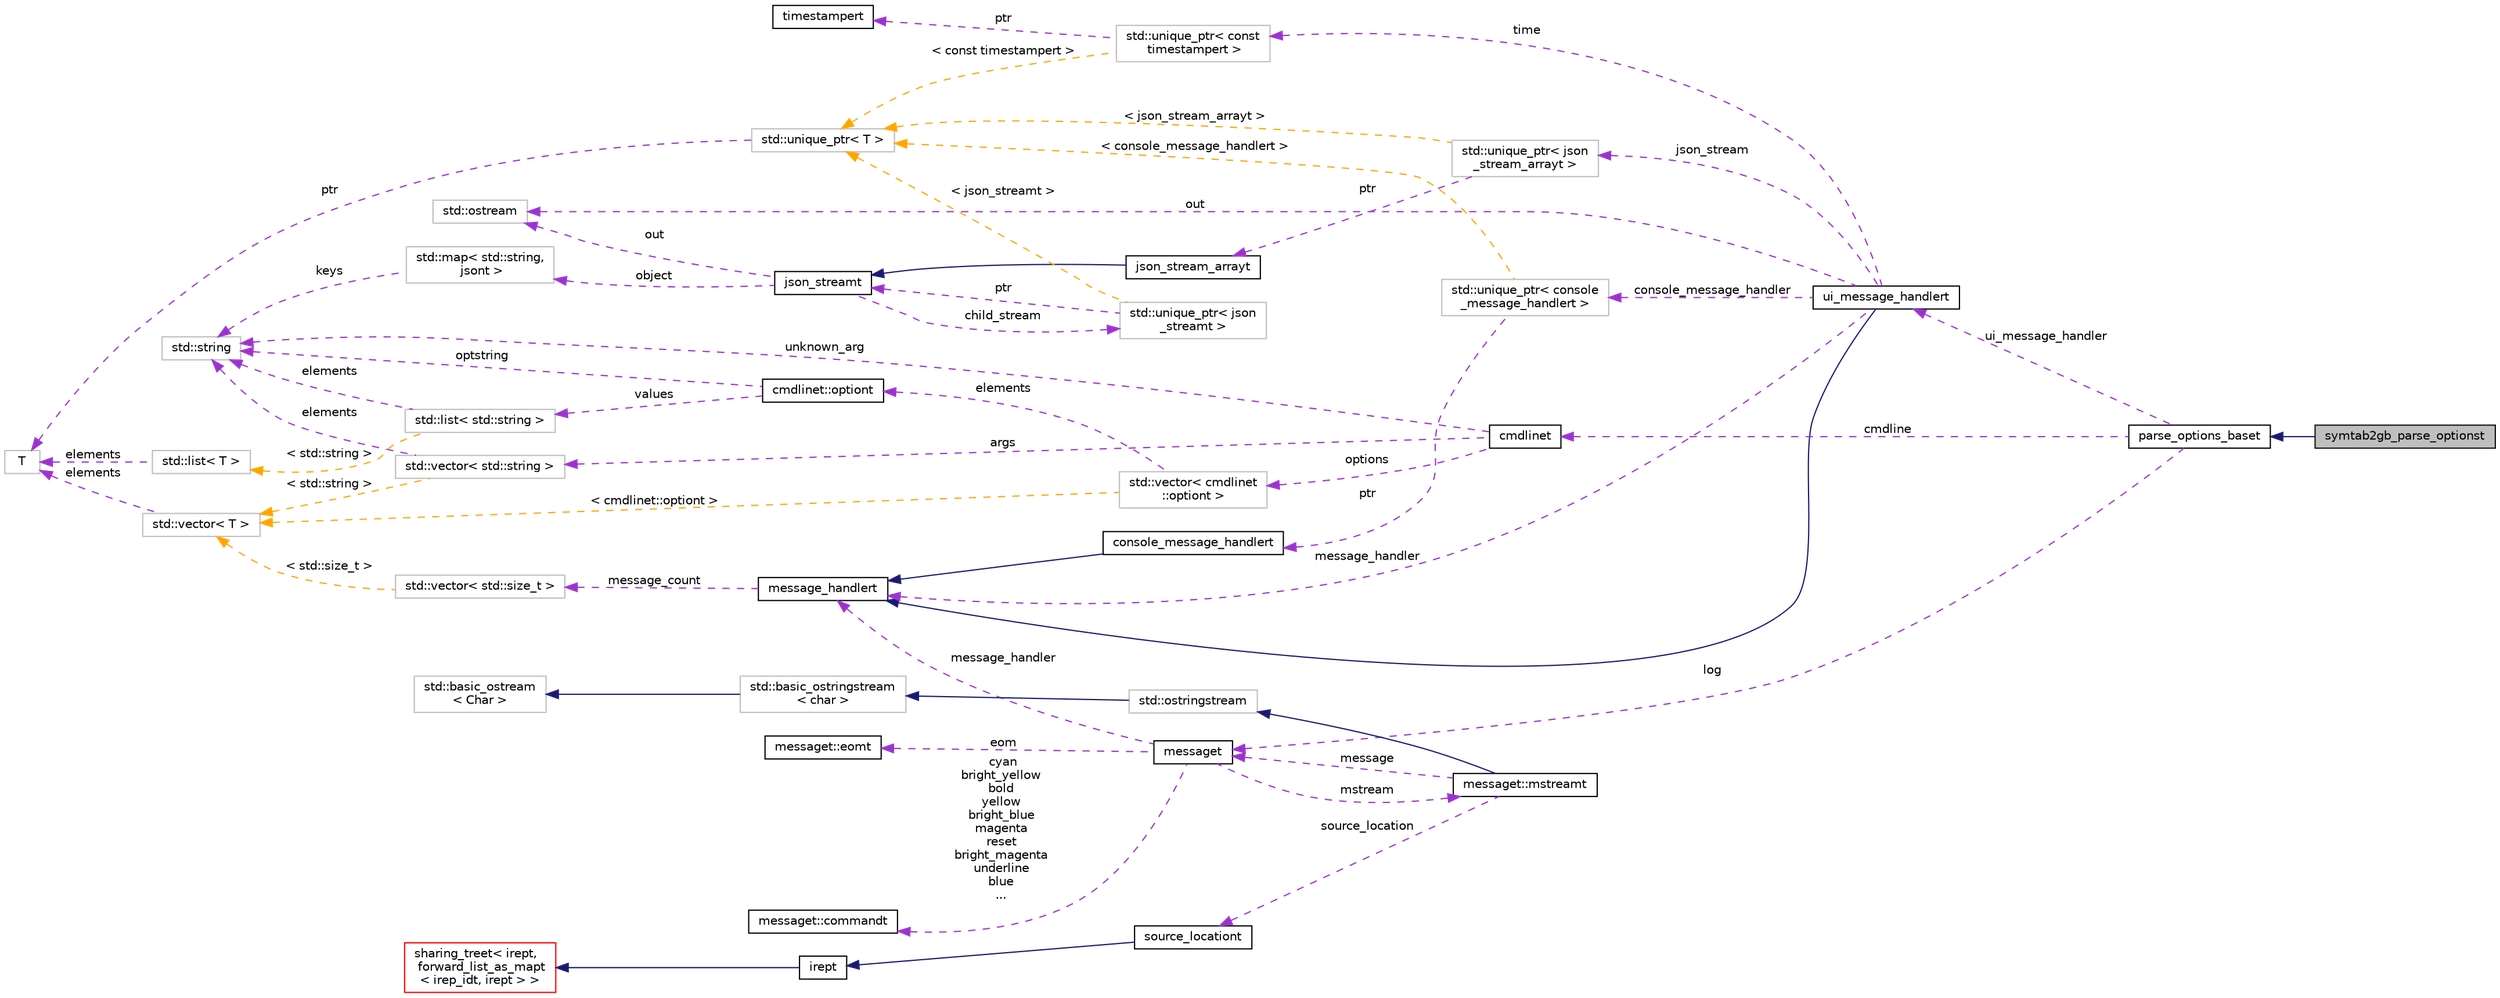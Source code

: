 digraph "symtab2gb_parse_optionst"
{
 // LATEX_PDF_SIZE
  bgcolor="transparent";
  edge [fontname="Helvetica",fontsize="10",labelfontname="Helvetica",labelfontsize="10"];
  node [fontname="Helvetica",fontsize="10",shape=record];
  rankdir="LR";
  Node1 [label="symtab2gb_parse_optionst",height=0.2,width=0.4,color="black", fillcolor="grey75", style="filled", fontcolor="black",tooltip=" "];
  Node2 -> Node1 [dir="back",color="midnightblue",fontsize="10",style="solid",fontname="Helvetica"];
  Node2 [label="parse_options_baset",height=0.2,width=0.4,color="black",URL="$classparse__options__baset.html",tooltip=" "];
  Node3 -> Node2 [dir="back",color="darkorchid3",fontsize="10",style="dashed",label=" log" ,fontname="Helvetica"];
  Node3 [label="messaget",height=0.2,width=0.4,color="black",URL="$classmessaget.html",tooltip="Class that provides messages with a built-in verbosity 'level'."];
  Node4 -> Node3 [dir="back",color="darkorchid3",fontsize="10",style="dashed",label=" message_handler" ,fontname="Helvetica"];
  Node4 [label="message_handlert",height=0.2,width=0.4,color="black",URL="$classmessage__handlert.html",tooltip=" "];
  Node5 -> Node4 [dir="back",color="darkorchid3",fontsize="10",style="dashed",label=" message_count" ,fontname="Helvetica"];
  Node5 [label="std::vector\< std::size_t \>",height=0.2,width=0.4,color="grey75",tooltip=" "];
  Node6 -> Node5 [dir="back",color="orange",fontsize="10",style="dashed",label=" \< std::size_t \>" ,fontname="Helvetica"];
  Node6 [label="std::vector\< T \>",height=0.2,width=0.4,color="grey75",tooltip="STL class."];
  Node7 -> Node6 [dir="back",color="darkorchid3",fontsize="10",style="dashed",label=" elements" ,fontname="Helvetica"];
  Node7 [label="T",height=0.2,width=0.4,color="grey75",tooltip=" "];
  Node8 -> Node3 [dir="back",color="darkorchid3",fontsize="10",style="dashed",label=" cyan\nbright_yellow\nbold\nyellow\nbright_blue\nmagenta\nreset\nbright_magenta\nunderline\nblue\n..." ,fontname="Helvetica"];
  Node8 [label="messaget::commandt",height=0.2,width=0.4,color="black",URL="$classmessaget_1_1commandt.html",tooltip=" "];
  Node9 -> Node3 [dir="back",color="darkorchid3",fontsize="10",style="dashed",label=" mstream" ,fontname="Helvetica"];
  Node9 [label="messaget::mstreamt",height=0.2,width=0.4,color="black",URL="$classmessaget_1_1mstreamt.html",tooltip=" "];
  Node10 -> Node9 [dir="back",color="midnightblue",fontsize="10",style="solid",fontname="Helvetica"];
  Node10 [label="std::ostringstream",height=0.2,width=0.4,color="grey75",tooltip="STL class."];
  Node11 -> Node10 [dir="back",color="midnightblue",fontsize="10",style="solid",fontname="Helvetica"];
  Node11 [label="std::basic_ostringstream\l\< char \>",height=0.2,width=0.4,color="grey75",tooltip="STL class."];
  Node12 -> Node11 [dir="back",color="midnightblue",fontsize="10",style="solid",fontname="Helvetica"];
  Node12 [label="std::basic_ostream\l\< Char \>",height=0.2,width=0.4,color="grey75",tooltip="STL class."];
  Node3 -> Node9 [dir="back",color="darkorchid3",fontsize="10",style="dashed",label=" message" ,fontname="Helvetica"];
  Node15 -> Node9 [dir="back",color="darkorchid3",fontsize="10",style="dashed",label=" source_location" ,fontname="Helvetica"];
  Node15 [label="source_locationt",height=0.2,width=0.4,color="black",URL="$classsource__locationt.html",tooltip=" "];
  Node16 -> Node15 [dir="back",color="midnightblue",fontsize="10",style="solid",fontname="Helvetica"];
  Node16 [label="irept",height=0.2,width=0.4,color="black",URL="$classirept.html",tooltip="There are a large number of kinds of tree structured or tree-like data in CPROVER."];
  Node17 -> Node16 [dir="back",color="midnightblue",fontsize="10",style="solid",fontname="Helvetica"];
  Node17 [label="sharing_treet\< irept,\l forward_list_as_mapt\l\< irep_idt, irept \> \>",height=0.2,width=0.4,color="red",URL="$classsharing__treet.html",tooltip=" "];
  Node23 -> Node3 [dir="back",color="darkorchid3",fontsize="10",style="dashed",label=" eom" ,fontname="Helvetica"];
  Node23 [label="messaget::eomt",height=0.2,width=0.4,color="black",URL="$classmessaget_1_1eomt.html",tooltip=" "];
  Node24 -> Node2 [dir="back",color="darkorchid3",fontsize="10",style="dashed",label=" ui_message_handler" ,fontname="Helvetica"];
  Node24 [label="ui_message_handlert",height=0.2,width=0.4,color="black",URL="$classui__message__handlert.html",tooltip=" "];
  Node4 -> Node24 [dir="back",color="midnightblue",fontsize="10",style="solid",fontname="Helvetica"];
  Node4 -> Node24 [dir="back",color="darkorchid3",fontsize="10",style="dashed",label=" message_handler" ,fontname="Helvetica"];
  Node25 -> Node24 [dir="back",color="darkorchid3",fontsize="10",style="dashed",label=" json_stream" ,fontname="Helvetica"];
  Node25 [label="std::unique_ptr\< json\l_stream_arrayt \>",height=0.2,width=0.4,color="grey75",tooltip=" "];
  Node26 -> Node25 [dir="back",color="darkorchid3",fontsize="10",style="dashed",label=" ptr" ,fontname="Helvetica"];
  Node26 [label="json_stream_arrayt",height=0.2,width=0.4,color="black",URL="$classjson__stream__arrayt.html",tooltip="Provides methods for streaming JSON arrays."];
  Node27 -> Node26 [dir="back",color="midnightblue",fontsize="10",style="solid",fontname="Helvetica"];
  Node27 [label="json_streamt",height=0.2,width=0.4,color="black",URL="$classjson__streamt.html",tooltip="This class provides a facility for streaming JSON objects directly to the output instead of waiting f..."];
  Node28 -> Node27 [dir="back",color="darkorchid3",fontsize="10",style="dashed",label=" child_stream" ,fontname="Helvetica"];
  Node28 [label="std::unique_ptr\< json\l_streamt \>",height=0.2,width=0.4,color="grey75",tooltip=" "];
  Node27 -> Node28 [dir="back",color="darkorchid3",fontsize="10",style="dashed",label=" ptr" ,fontname="Helvetica"];
  Node29 -> Node28 [dir="back",color="orange",fontsize="10",style="dashed",label=" \< json_streamt \>" ,fontname="Helvetica"];
  Node29 [label="std::unique_ptr\< T \>",height=0.2,width=0.4,color="grey75",tooltip="STL class."];
  Node7 -> Node29 [dir="back",color="darkorchid3",fontsize="10",style="dashed",label=" ptr" ,fontname="Helvetica"];
  Node30 -> Node27 [dir="back",color="darkorchid3",fontsize="10",style="dashed",label=" object" ,fontname="Helvetica"];
  Node30 [label="std::map\< std::string,\l jsont \>",height=0.2,width=0.4,color="grey75",tooltip=" "];
  Node33 -> Node30 [dir="back",color="darkorchid3",fontsize="10",style="dashed",label=" keys" ,fontname="Helvetica"];
  Node33 [label="std::string",height=0.2,width=0.4,color="grey75",tooltip="STL class."];
  Node37 -> Node27 [dir="back",color="darkorchid3",fontsize="10",style="dashed",label=" out" ,fontname="Helvetica"];
  Node37 [label="std::ostream",height=0.2,width=0.4,color="grey75",tooltip="STL class."];
  Node29 -> Node25 [dir="back",color="orange",fontsize="10",style="dashed",label=" \< json_stream_arrayt \>" ,fontname="Helvetica"];
  Node39 -> Node24 [dir="back",color="darkorchid3",fontsize="10",style="dashed",label=" console_message_handler" ,fontname="Helvetica"];
  Node39 [label="std::unique_ptr\< console\l_message_handlert \>",height=0.2,width=0.4,color="grey75",tooltip=" "];
  Node40 -> Node39 [dir="back",color="darkorchid3",fontsize="10",style="dashed",label=" ptr" ,fontname="Helvetica"];
  Node40 [label="console_message_handlert",height=0.2,width=0.4,color="black",URL="$classconsole__message__handlert.html",tooltip=" "];
  Node4 -> Node40 [dir="back",color="midnightblue",fontsize="10",style="solid",fontname="Helvetica"];
  Node29 -> Node39 [dir="back",color="orange",fontsize="10",style="dashed",label=" \< console_message_handlert \>" ,fontname="Helvetica"];
  Node37 -> Node24 [dir="back",color="darkorchid3",fontsize="10",style="dashed",label=" out" ,fontname="Helvetica"];
  Node41 -> Node24 [dir="back",color="darkorchid3",fontsize="10",style="dashed",label=" time" ,fontname="Helvetica"];
  Node41 [label="std::unique_ptr\< const\l timestampert \>",height=0.2,width=0.4,color="grey75",tooltip=" "];
  Node42 -> Node41 [dir="back",color="darkorchid3",fontsize="10",style="dashed",label=" ptr" ,fontname="Helvetica"];
  Node42 [label="timestampert",height=0.2,width=0.4,color="black",URL="$classtimestampert.html",tooltip="Timestamp class hierarchy."];
  Node29 -> Node41 [dir="back",color="orange",fontsize="10",style="dashed",label=" \< const timestampert \>" ,fontname="Helvetica"];
  Node43 -> Node2 [dir="back",color="darkorchid3",fontsize="10",style="dashed",label=" cmdline" ,fontname="Helvetica"];
  Node43 [label="cmdlinet",height=0.2,width=0.4,color="black",URL="$classcmdlinet.html",tooltip=" "];
  Node44 -> Node43 [dir="back",color="darkorchid3",fontsize="10",style="dashed",label=" options" ,fontname="Helvetica"];
  Node44 [label="std::vector\< cmdlinet\l::optiont \>",height=0.2,width=0.4,color="grey75",tooltip=" "];
  Node45 -> Node44 [dir="back",color="darkorchid3",fontsize="10",style="dashed",label=" elements" ,fontname="Helvetica"];
  Node45 [label="cmdlinet::optiont",height=0.2,width=0.4,color="black",URL="$structcmdlinet_1_1optiont.html",tooltip=" "];
  Node33 -> Node45 [dir="back",color="darkorchid3",fontsize="10",style="dashed",label=" optstring" ,fontname="Helvetica"];
  Node46 -> Node45 [dir="back",color="darkorchid3",fontsize="10",style="dashed",label=" values" ,fontname="Helvetica"];
  Node46 [label="std::list\< std::string \>",height=0.2,width=0.4,color="grey75",tooltip=" "];
  Node33 -> Node46 [dir="back",color="darkorchid3",fontsize="10",style="dashed",label=" elements" ,fontname="Helvetica"];
  Node47 -> Node46 [dir="back",color="orange",fontsize="10",style="dashed",label=" \< std::string \>" ,fontname="Helvetica"];
  Node47 [label="std::list\< T \>",height=0.2,width=0.4,color="grey75",tooltip="STL class."];
  Node7 -> Node47 [dir="back",color="darkorchid3",fontsize="10",style="dashed",label=" elements" ,fontname="Helvetica"];
  Node6 -> Node44 [dir="back",color="orange",fontsize="10",style="dashed",label=" \< cmdlinet::optiont \>" ,fontname="Helvetica"];
  Node33 -> Node43 [dir="back",color="darkorchid3",fontsize="10",style="dashed",label=" unknown_arg" ,fontname="Helvetica"];
  Node48 -> Node43 [dir="back",color="darkorchid3",fontsize="10",style="dashed",label=" args" ,fontname="Helvetica"];
  Node48 [label="std::vector\< std::string \>",height=0.2,width=0.4,color="grey75",tooltip=" "];
  Node33 -> Node48 [dir="back",color="darkorchid3",fontsize="10",style="dashed",label=" elements" ,fontname="Helvetica"];
  Node6 -> Node48 [dir="back",color="orange",fontsize="10",style="dashed",label=" \< std::string \>" ,fontname="Helvetica"];
}
